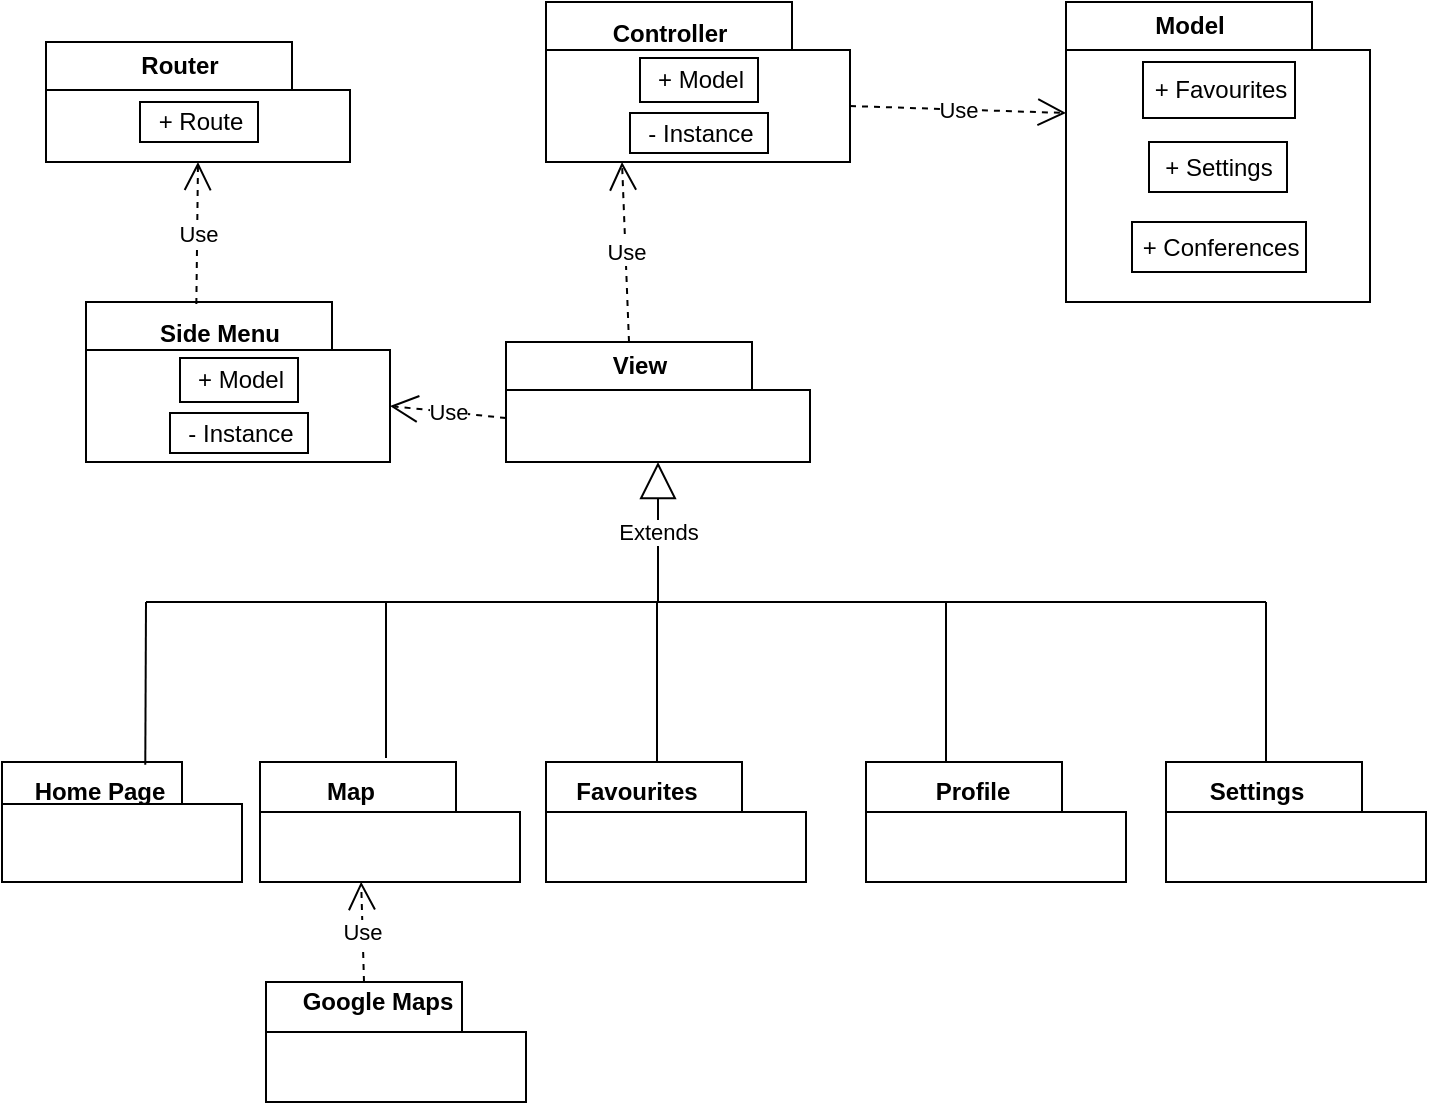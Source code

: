 <mxfile version="12.3.8" type="device" pages="1"><diagram name="Page-1" id="b5b7bab2-c9e2-2cf4-8b2a-24fd1a2a6d21"><mxGraphModel dx="1278" dy="548" grid="1" gridSize="10" guides="1" tooltips="1" connect="1" arrows="1" fold="1" page="1" pageScale="1" pageWidth="827" pageHeight="1169" background="#ffffff" math="0" shadow="0"><root><mxCell id="0"/><mxCell id="1" parent="0"/><mxCell id="N2Bt65GswXB-rIsNLpP2-17" value="" style="group" parent="1" vertex="1" connectable="0"><mxGeometry x="329" y="20" width="152" height="80" as="geometry"/></mxCell><mxCell id="N2Bt65GswXB-rIsNLpP2-11" value="" style="shape=folder;fontStyle=1;spacingTop=10;tabWidth=123;tabHeight=24;tabPosition=left;html=1;rounded=0;shadow=0;comic=0;labelBackgroundColor=none;strokeWidth=1;fontFamily=Verdana;fontSize=10;align=left;" parent="N2Bt65GswXB-rIsNLpP2-17" vertex="1"><mxGeometry width="152" height="80" as="geometry"/></mxCell><mxCell id="N2Bt65GswXB-rIsNLpP2-1" value="&lt;b&gt;Controller&lt;/b&gt;" style="text;html=1;strokeColor=none;fillColor=none;align=center;verticalAlign=middle;whiteSpace=wrap;rounded=0;shadow=0;" parent="N2Bt65GswXB-rIsNLpP2-17" vertex="1"><mxGeometry x="42" y="10" width="40" height="12.308" as="geometry"/></mxCell><mxCell id="N2Bt65GswXB-rIsNLpP2-20" value="+ Model" style="html=1;" parent="N2Bt65GswXB-rIsNLpP2-17" vertex="1"><mxGeometry x="47" y="28" width="59" height="22" as="geometry"/></mxCell><mxCell id="N2Bt65GswXB-rIsNLpP2-21" value="- Instance" style="html=1;" parent="N2Bt65GswXB-rIsNLpP2-17" vertex="1"><mxGeometry x="42" y="55.5" width="69" height="20" as="geometry"/></mxCell><mxCell id="N2Bt65GswXB-rIsNLpP2-22" value="" style="group" parent="1" vertex="1" connectable="0"><mxGeometry x="589" y="20" width="152" height="150" as="geometry"/></mxCell><mxCell id="N2Bt65GswXB-rIsNLpP2-23" value="" style="shape=folder;fontStyle=1;spacingTop=10;tabWidth=123;tabHeight=24;tabPosition=left;html=1;rounded=0;shadow=0;comic=0;labelBackgroundColor=none;strokeWidth=1;fontFamily=Verdana;fontSize=10;align=left;" parent="N2Bt65GswXB-rIsNLpP2-22" vertex="1"><mxGeometry width="152" height="150" as="geometry"/></mxCell><mxCell id="N2Bt65GswXB-rIsNLpP2-24" value="&lt;b&gt;Model&lt;/b&gt;" style="text;html=1;strokeColor=none;fillColor=none;align=center;verticalAlign=middle;whiteSpace=wrap;rounded=0;shadow=0;" parent="N2Bt65GswXB-rIsNLpP2-22" vertex="1"><mxGeometry x="42" y="0.25" width="40" height="23.077" as="geometry"/></mxCell><mxCell id="N2Bt65GswXB-rIsNLpP2-25" value="+ Favourites" style="html=1;" parent="N2Bt65GswXB-rIsNLpP2-22" vertex="1"><mxGeometry x="38.5" y="30" width="76" height="28" as="geometry"/></mxCell><mxCell id="N2Bt65GswXB-rIsNLpP2-26" value="+ Settings" style="html=1;" parent="N2Bt65GswXB-rIsNLpP2-22" vertex="1"><mxGeometry x="41.5" y="70" width="69" height="25" as="geometry"/></mxCell><mxCell id="N2Bt65GswXB-rIsNLpP2-27" value="+ Conferences" style="html=1;" parent="N2Bt65GswXB-rIsNLpP2-22" vertex="1"><mxGeometry x="33" y="110" width="87" height="25" as="geometry"/></mxCell><mxCell id="N2Bt65GswXB-rIsNLpP2-31" value="Use" style="endArrow=open;endSize=12;dashed=1;html=1;entryX=0;entryY=0;entryDx=0;entryDy=55.5;entryPerimeter=0;exitX=0;exitY=0;exitDx=152;exitDy=52;exitPerimeter=0;" parent="1" source="N2Bt65GswXB-rIsNLpP2-11" target="N2Bt65GswXB-rIsNLpP2-23" edge="1"><mxGeometry width="160" relative="1" as="geometry"><mxPoint x="349" y="-30" as="sourcePoint"/><mxPoint x="489" y="120" as="targetPoint"/></mxGeometry></mxCell><mxCell id="N2Bt65GswXB-rIsNLpP2-32" value="" style="group" parent="1" vertex="1" connectable="0"><mxGeometry x="99" y="170" width="152" height="80" as="geometry"/></mxCell><mxCell id="N2Bt65GswXB-rIsNLpP2-33" value="" style="shape=folder;fontStyle=1;spacingTop=10;tabWidth=123;tabHeight=24;tabPosition=left;html=1;rounded=0;shadow=0;comic=0;labelBackgroundColor=none;strokeWidth=1;fontFamily=Verdana;fontSize=10;align=left;" parent="N2Bt65GswXB-rIsNLpP2-32" vertex="1"><mxGeometry width="152" height="80" as="geometry"/></mxCell><mxCell id="N2Bt65GswXB-rIsNLpP2-34" value="&lt;b&gt;Side Menu&lt;/b&gt;" style="text;html=1;strokeColor=none;fillColor=none;align=center;verticalAlign=middle;whiteSpace=wrap;rounded=0;shadow=0;" parent="N2Bt65GswXB-rIsNLpP2-32" vertex="1"><mxGeometry x="28" y="10" width="78" height="12" as="geometry"/></mxCell><mxCell id="N2Bt65GswXB-rIsNLpP2-35" value="+ Model" style="html=1;" parent="N2Bt65GswXB-rIsNLpP2-32" vertex="1"><mxGeometry x="47" y="28" width="59" height="22" as="geometry"/></mxCell><mxCell id="N2Bt65GswXB-rIsNLpP2-36" value="- Instance" style="html=1;" parent="N2Bt65GswXB-rIsNLpP2-32" vertex="1"><mxGeometry x="42" y="55.5" width="69" height="20" as="geometry"/></mxCell><mxCell id="N2Bt65GswXB-rIsNLpP2-37" value="" style="group" parent="1" vertex="1" connectable="0"><mxGeometry x="79" y="40" width="152" height="60" as="geometry"/></mxCell><mxCell id="N2Bt65GswXB-rIsNLpP2-38" value="" style="shape=folder;fontStyle=1;spacingTop=10;tabWidth=123;tabHeight=24;tabPosition=left;html=1;rounded=0;shadow=0;comic=0;labelBackgroundColor=none;strokeWidth=1;fontFamily=Verdana;fontSize=10;align=left;" parent="N2Bt65GswXB-rIsNLpP2-37" vertex="1"><mxGeometry width="152" height="60" as="geometry"/></mxCell><mxCell id="N2Bt65GswXB-rIsNLpP2-39" value="&lt;b&gt;Router&lt;br&gt;&lt;/b&gt;" style="text;html=1;strokeColor=none;fillColor=none;align=center;verticalAlign=middle;whiteSpace=wrap;rounded=0;shadow=0;" parent="N2Bt65GswXB-rIsNLpP2-37" vertex="1"><mxGeometry x="28" y="7.5" width="78" height="9" as="geometry"/></mxCell><mxCell id="N2Bt65GswXB-rIsNLpP2-40" value="+ Route" style="html=1;" parent="N2Bt65GswXB-rIsNLpP2-37" vertex="1"><mxGeometry x="47" y="30" width="59" height="20" as="geometry"/></mxCell><mxCell id="N2Bt65GswXB-rIsNLpP2-43" value="Use" style="endArrow=open;endSize=12;dashed=1;html=1;entryX=0.5;entryY=1;entryDx=0;entryDy=0;entryPerimeter=0;exitX=0.363;exitY=0.013;exitDx=0;exitDy=0;exitPerimeter=0;" parent="1" source="N2Bt65GswXB-rIsNLpP2-33" target="N2Bt65GswXB-rIsNLpP2-38" edge="1"><mxGeometry width="160" relative="1" as="geometry"><mxPoint x="328.784" y="458.16" as="sourcePoint"/><mxPoint x="330" y="350" as="targetPoint"/></mxGeometry></mxCell><mxCell id="N2Bt65GswXB-rIsNLpP2-44" value="" style="group" parent="1" vertex="1" connectable="0"><mxGeometry x="309" y="190" width="152" height="60" as="geometry"/></mxCell><mxCell id="N2Bt65GswXB-rIsNLpP2-45" value="" style="shape=folder;fontStyle=1;spacingTop=10;tabWidth=123;tabHeight=24;tabPosition=left;html=1;rounded=0;shadow=0;comic=0;labelBackgroundColor=none;strokeWidth=1;fontFamily=Verdana;fontSize=10;align=left;" parent="N2Bt65GswXB-rIsNLpP2-44" vertex="1"><mxGeometry width="152" height="60" as="geometry"/></mxCell><mxCell id="N2Bt65GswXB-rIsNLpP2-46" value="&lt;b&gt;View&lt;/b&gt;" style="text;html=1;strokeColor=none;fillColor=none;align=center;verticalAlign=middle;whiteSpace=wrap;rounded=0;shadow=0;" parent="N2Bt65GswXB-rIsNLpP2-44" vertex="1"><mxGeometry x="28" y="7.5" width="78" height="9" as="geometry"/></mxCell><mxCell id="N2Bt65GswXB-rIsNLpP2-49" value="Use" style="endArrow=open;endSize=12;dashed=1;html=1;entryX=0;entryY=0;entryDx=152;entryDy=52;entryPerimeter=0;exitX=0;exitY=0;exitDx=0;exitDy=38;exitPerimeter=0;" parent="1" source="N2Bt65GswXB-rIsNLpP2-45" target="N2Bt65GswXB-rIsNLpP2-33" edge="1"><mxGeometry width="160" relative="1" as="geometry"><mxPoint x="506" y="300" as="sourcePoint"/><mxPoint x="328" y="300" as="targetPoint"/></mxGeometry></mxCell><mxCell id="N2Bt65GswXB-rIsNLpP2-55" value="Use" style="endArrow=open;endSize=12;dashed=1;html=1;entryX=0.25;entryY=1;entryDx=0;entryDy=0;entryPerimeter=0;exitX=0;exitY=0;exitDx=61.5;exitDy=0;exitPerimeter=0;" parent="1" source="N2Bt65GswXB-rIsNLpP2-45" target="N2Bt65GswXB-rIsNLpP2-11" edge="1"><mxGeometry width="160" relative="1" as="geometry"><mxPoint x="319" y="238" as="sourcePoint"/><mxPoint x="261" y="122" as="targetPoint"/></mxGeometry></mxCell><mxCell id="N2Bt65GswXB-rIsNLpP2-58" value="Extends" style="endArrow=block;endSize=16;endFill=0;html=1;entryX=0.5;entryY=1;entryDx=0;entryDy=0;entryPerimeter=0;" parent="1" target="N2Bt65GswXB-rIsNLpP2-45" edge="1"><mxGeometry width="160" relative="1" as="geometry"><mxPoint x="385" y="320" as="sourcePoint"/><mxPoint x="239" y="500" as="targetPoint"/></mxGeometry></mxCell><mxCell id="N2Bt65GswXB-rIsNLpP2-63" value="" style="group" parent="1" vertex="1" connectable="0"><mxGeometry x="57" y="400" width="152" height="60" as="geometry"/></mxCell><mxCell id="N2Bt65GswXB-rIsNLpP2-64" value="" style="shape=folder;fontStyle=1;spacingTop=10;tabWidth=90;tabHeight=21;tabPosition=left;html=1;rounded=0;shadow=0;comic=0;labelBackgroundColor=none;strokeWidth=1;fontFamily=Verdana;fontSize=10;align=left;" parent="N2Bt65GswXB-rIsNLpP2-63" vertex="1"><mxGeometry width="120" height="60" as="geometry"/></mxCell><mxCell id="N2Bt65GswXB-rIsNLpP2-65" value="&lt;b&gt;Home Page&lt;br&gt;&lt;/b&gt;" style="text;html=1;strokeColor=none;fillColor=none;align=center;verticalAlign=middle;whiteSpace=wrap;rounded=0;shadow=0;" parent="N2Bt65GswXB-rIsNLpP2-63" vertex="1"><mxGeometry x="10" y="10" width="78" height="9" as="geometry"/></mxCell><mxCell id="N2Bt65GswXB-rIsNLpP2-67" value="" style="group" parent="1" vertex="1" connectable="0"><mxGeometry x="639" y="400" width="130" height="60" as="geometry"/></mxCell><mxCell id="N2Bt65GswXB-rIsNLpP2-68" value="" style="shape=folder;fontStyle=1;spacingTop=10;tabWidth=98;tabHeight=25;tabPosition=left;html=1;rounded=0;shadow=0;comic=0;labelBackgroundColor=none;strokeWidth=1;fontFamily=Verdana;fontSize=10;align=left;" parent="N2Bt65GswXB-rIsNLpP2-67" vertex="1"><mxGeometry width="130" height="60" as="geometry"/></mxCell><mxCell id="N2Bt65GswXB-rIsNLpP2-69" value="&lt;b&gt;Settings&lt;/b&gt;" style="text;html=1;strokeColor=none;fillColor=none;align=center;verticalAlign=middle;whiteSpace=wrap;rounded=0;shadow=0;" parent="N2Bt65GswXB-rIsNLpP2-67" vertex="1"><mxGeometry x="11.974" y="10" width="66.711" height="9" as="geometry"/></mxCell><mxCell id="N2Bt65GswXB-rIsNLpP2-72" value="" style="group" parent="1" vertex="1" connectable="0"><mxGeometry x="186" y="400" width="130" height="60" as="geometry"/></mxCell><mxCell id="N2Bt65GswXB-rIsNLpP2-73" value="" style="shape=folder;fontStyle=1;spacingTop=10;tabWidth=98;tabHeight=25;tabPosition=left;html=1;rounded=0;shadow=0;comic=0;labelBackgroundColor=none;strokeWidth=1;fontFamily=Verdana;fontSize=10;align=left;" parent="N2Bt65GswXB-rIsNLpP2-72" vertex="1"><mxGeometry width="130" height="60" as="geometry"/></mxCell><mxCell id="N2Bt65GswXB-rIsNLpP2-74" value="&lt;b&gt;Map&lt;/b&gt;" style="text;html=1;strokeColor=none;fillColor=none;align=center;verticalAlign=middle;whiteSpace=wrap;rounded=0;shadow=0;" parent="N2Bt65GswXB-rIsNLpP2-72" vertex="1"><mxGeometry x="11.974" y="10" width="66.711" height="9" as="geometry"/></mxCell><mxCell id="N2Bt65GswXB-rIsNLpP2-51" value="" style="shape=folder;fontStyle=1;spacingTop=10;tabWidth=98;tabHeight=25;tabPosition=left;html=1;rounded=0;shadow=0;comic=0;labelBackgroundColor=none;strokeWidth=1;fontFamily=Verdana;fontSize=10;align=left;" parent="1" vertex="1"><mxGeometry x="329" y="400" width="130" height="60" as="geometry"/></mxCell><mxCell id="N2Bt65GswXB-rIsNLpP2-52" value="&lt;b&gt;Favourites&lt;/b&gt;" style="text;html=1;strokeColor=none;fillColor=none;align=center;verticalAlign=middle;whiteSpace=wrap;rounded=0;shadow=0;" parent="1" vertex="1"><mxGeometry x="340.974" y="410" width="66.711" height="9" as="geometry"/></mxCell><mxCell id="N2Bt65GswXB-rIsNLpP2-79" value="" style="group" parent="1" vertex="1" connectable="0"><mxGeometry x="489" y="400" width="130" height="60" as="geometry"/></mxCell><mxCell id="N2Bt65GswXB-rIsNLpP2-76" value="" style="shape=folder;fontStyle=1;spacingTop=10;tabWidth=98;tabHeight=25;tabPosition=left;html=1;rounded=0;shadow=0;comic=0;labelBackgroundColor=none;strokeWidth=1;fontFamily=Verdana;fontSize=10;align=left;" parent="N2Bt65GswXB-rIsNLpP2-79" vertex="1"><mxGeometry width="130" height="60" as="geometry"/></mxCell><mxCell id="N2Bt65GswXB-rIsNLpP2-77" value="&lt;b&gt;Profile&lt;br&gt;&lt;/b&gt;" style="text;html=1;strokeColor=none;fillColor=none;align=center;verticalAlign=middle;whiteSpace=wrap;rounded=0;shadow=0;" parent="N2Bt65GswXB-rIsNLpP2-79" vertex="1"><mxGeometry x="19.974" y="10" width="66.711" height="9" as="geometry"/></mxCell><mxCell id="N2Bt65GswXB-rIsNLpP2-84" value="" style="group" parent="1" vertex="1" connectable="0"><mxGeometry x="189" y="510" width="130" height="60" as="geometry"/></mxCell><mxCell id="N2Bt65GswXB-rIsNLpP2-85" value="" style="shape=folder;fontStyle=1;spacingTop=10;tabWidth=98;tabHeight=25;tabPosition=left;html=1;rounded=0;shadow=0;comic=0;labelBackgroundColor=none;strokeWidth=1;fontFamily=Verdana;fontSize=10;align=left;" parent="N2Bt65GswXB-rIsNLpP2-84" vertex="1"><mxGeometry width="130" height="60" as="geometry"/></mxCell><mxCell id="N2Bt65GswXB-rIsNLpP2-86" value="&lt;b&gt;Google Maps&lt;/b&gt;" style="text;html=1;strokeColor=none;fillColor=none;align=center;verticalAlign=middle;whiteSpace=wrap;rounded=0;shadow=0;" parent="N2Bt65GswXB-rIsNLpP2-84" vertex="1"><mxGeometry x="12" y="10" width="88" as="geometry"/></mxCell><mxCell id="N2Bt65GswXB-rIsNLpP2-87" value="Use" style="endArrow=open;endSize=12;dashed=1;html=1;entryX=0.389;entryY=0.997;entryDx=0;entryDy=0;entryPerimeter=0;exitX=0;exitY=0;exitDx=49;exitDy=0;exitPerimeter=0;" parent="1" source="N2Bt65GswXB-rIsNLpP2-85" target="N2Bt65GswXB-rIsNLpP2-73" edge="1"><mxGeometry width="160" relative="1" as="geometry"><mxPoint x="319" y="238" as="sourcePoint"/><mxPoint x="261" y="122" as="targetPoint"/></mxGeometry></mxCell><mxCell id="qlpQ9PcHdu2P1f9hGwGg-1" value="" style="endArrow=none;html=1;" edge="1" parent="1"><mxGeometry width="50" height="50" relative="1" as="geometry"><mxPoint x="129" y="320" as="sourcePoint"/><mxPoint x="385" y="320" as="targetPoint"/></mxGeometry></mxCell><mxCell id="qlpQ9PcHdu2P1f9hGwGg-2" value="" style="endArrow=none;html=1;" edge="1" parent="1"><mxGeometry width="50" height="50" relative="1" as="geometry"><mxPoint x="385" y="320" as="sourcePoint"/><mxPoint x="689" y="320" as="targetPoint"/></mxGeometry></mxCell><mxCell id="qlpQ9PcHdu2P1f9hGwGg-3" value="" style="endArrow=none;html=1;entryX=0.597;entryY=0.023;entryDx=0;entryDy=0;entryPerimeter=0;" edge="1" parent="1" target="N2Bt65GswXB-rIsNLpP2-64"><mxGeometry width="50" height="50" relative="1" as="geometry"><mxPoint x="129" y="320" as="sourcePoint"/><mxPoint x="117" y="400" as="targetPoint"/></mxGeometry></mxCell><mxCell id="qlpQ9PcHdu2P1f9hGwGg-4" value="" style="endArrow=none;html=1;" edge="1" parent="1"><mxGeometry width="50" height="50" relative="1" as="geometry"><mxPoint x="249" y="320" as="sourcePoint"/><mxPoint x="249" y="398" as="targetPoint"/></mxGeometry></mxCell><mxCell id="qlpQ9PcHdu2P1f9hGwGg-5" value="" style="endArrow=none;html=1;" edge="1" parent="1"><mxGeometry width="50" height="50" relative="1" as="geometry"><mxPoint x="384.5" y="320" as="sourcePoint"/><mxPoint x="384.5" y="400" as="targetPoint"/></mxGeometry></mxCell><mxCell id="qlpQ9PcHdu2P1f9hGwGg-6" value="" style="endArrow=none;html=1;" edge="1" parent="1"><mxGeometry width="50" height="50" relative="1" as="geometry"><mxPoint x="529" y="320" as="sourcePoint"/><mxPoint x="529" y="400" as="targetPoint"/></mxGeometry></mxCell><mxCell id="qlpQ9PcHdu2P1f9hGwGg-7" value="" style="endArrow=none;html=1;" edge="1" parent="1"><mxGeometry width="50" height="50" relative="1" as="geometry"><mxPoint x="689" y="320" as="sourcePoint"/><mxPoint x="689" y="400" as="targetPoint"/></mxGeometry></mxCell></root></mxGraphModel></diagram></mxfile>